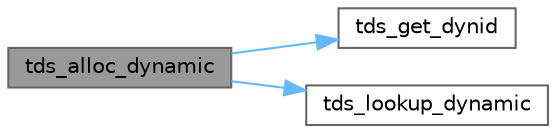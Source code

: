 digraph "tds_alloc_dynamic"
{
 // LATEX_PDF_SIZE
  bgcolor="transparent";
  edge [fontname=Helvetica,fontsize=10,labelfontname=Helvetica,labelfontsize=10];
  node [fontname=Helvetica,fontsize=10,shape=box,height=0.2,width=0.4];
  rankdir="LR";
  Node1 [id="Node000001",label="tds_alloc_dynamic",height=0.2,width=0.4,color="gray40", fillcolor="grey60", style="filled", fontcolor="black",tooltip="Allocate a dynamic statement."];
  Node1 -> Node2 [id="edge1_Node000001_Node000002",color="steelblue1",style="solid",tooltip=" "];
  Node2 [id="Node000002",label="tds_get_dynid",height=0.2,width=0.4,color="grey40", fillcolor="white", style="filled",URL="$a00589.html#ga93503e64091b51add0801abebe22abf4",tooltip="Get an id for dynamic query based on TDS information."];
  Node1 -> Node3 [id="edge2_Node000001_Node000003",color="steelblue1",style="solid",tooltip=" "];
  Node3 [id="Node000003",label="tds_lookup_dynamic",height=0.2,width=0.4,color="grey40", fillcolor="white", style="filled",URL="$a00592.html#ga4a45cadd06ae1b886459dcc1f8e482c6",tooltip="Finds a dynamic given string id."];
}
